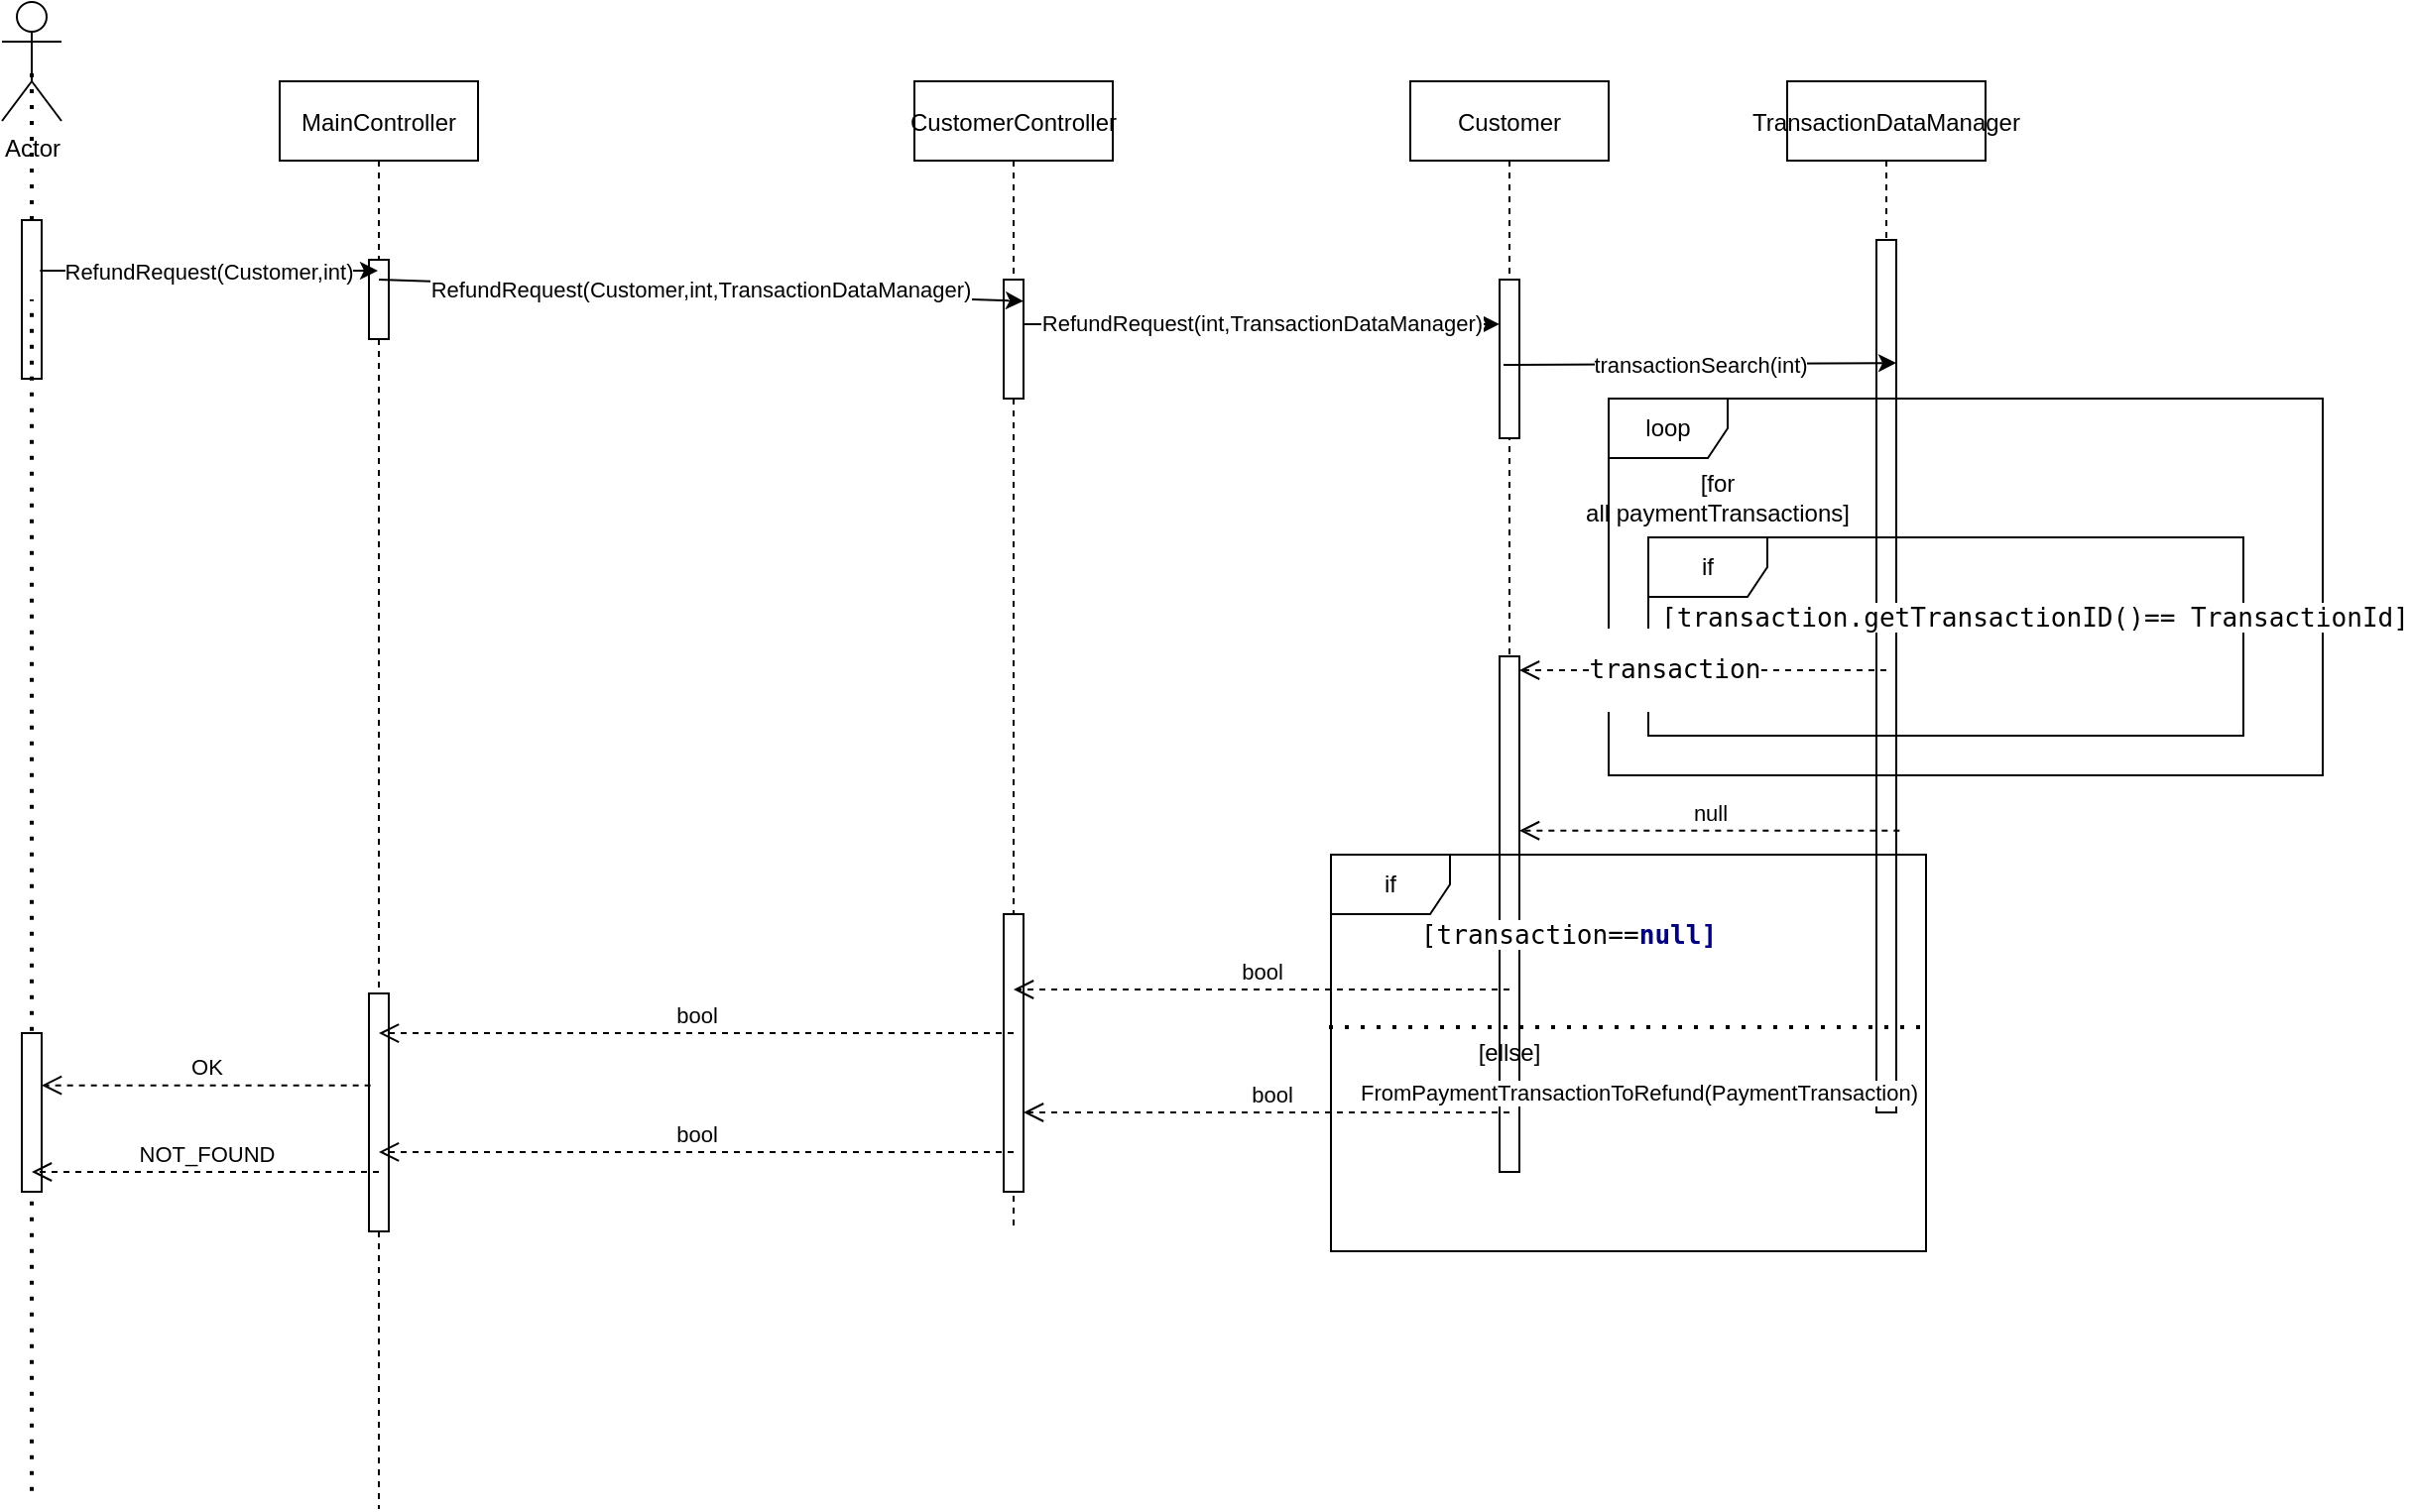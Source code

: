 <mxfile version="13.9.9" type="device"><diagram id="kgpKYQtTHZ0yAKxKKP6v" name="Page-1"><mxGraphModel dx="710" dy="412" grid="1" gridSize="10" guides="1" tooltips="1" connect="1" arrows="1" fold="1" page="1" pageScale="1" pageWidth="850" pageHeight="1100" math="0" shadow="0"><root><mxCell id="0"/><mxCell id="1" parent="0"/><mxCell id="3nuBFxr9cyL0pnOWT2aG-1" value="MainController" style="shape=umlLifeline;perimeter=lifelinePerimeter;container=1;collapsible=0;recursiveResize=0;rounded=0;shadow=0;strokeWidth=1;" parent="1" vertex="1"><mxGeometry x="170" y="80" width="100" height="720" as="geometry"/></mxCell><mxCell id="3nuBFxr9cyL0pnOWT2aG-2" value="" style="points=[];perimeter=orthogonalPerimeter;rounded=0;shadow=0;strokeWidth=1;" parent="3nuBFxr9cyL0pnOWT2aG-1" vertex="1"><mxGeometry x="45" y="90" width="10" height="40" as="geometry"/></mxCell><mxCell id="3nuBFxr9cyL0pnOWT2aG-5" value="CustomerController" style="shape=umlLifeline;perimeter=lifelinePerimeter;container=1;collapsible=0;recursiveResize=0;rounded=0;shadow=0;strokeWidth=1;" parent="1" vertex="1"><mxGeometry x="490" y="80" width="100" height="580" as="geometry"/></mxCell><mxCell id="3nuBFxr9cyL0pnOWT2aG-6" value="" style="points=[];perimeter=orthogonalPerimeter;rounded=0;shadow=0;strokeWidth=1;" parent="3nuBFxr9cyL0pnOWT2aG-5" vertex="1"><mxGeometry x="45" y="100" width="10" height="60" as="geometry"/></mxCell><mxCell id="wLxXPYywCne0wIUQuyCu-27" value="" style="html=1;points=[];perimeter=orthogonalPerimeter;" vertex="1" parent="3nuBFxr9cyL0pnOWT2aG-5"><mxGeometry x="45" y="420" width="10" height="140" as="geometry"/></mxCell><mxCell id="wLxXPYywCne0wIUQuyCu-1" value="Actor" style="shape=umlActor;verticalLabelPosition=bottom;verticalAlign=top;html=1;outlineConnect=0;" vertex="1" parent="1"><mxGeometry x="30" y="40" width="30" height="60" as="geometry"/></mxCell><mxCell id="wLxXPYywCne0wIUQuyCu-2" value="" style="endArrow=none;dashed=1;html=1;dashPattern=1 3;strokeWidth=2;entryX=0.5;entryY=0.5;entryDx=0;entryDy=0;entryPerimeter=0;" edge="1" parent="1" source="wLxXPYywCne0wIUQuyCu-3" target="wLxXPYywCne0wIUQuyCu-1"><mxGeometry width="50" height="50" relative="1" as="geometry"><mxPoint x="45" y="450" as="sourcePoint"/><mxPoint x="450" y="230" as="targetPoint"/></mxGeometry></mxCell><mxCell id="wLxXPYywCne0wIUQuyCu-3" value="" style="html=1;points=[];perimeter=orthogonalPerimeter;" vertex="1" parent="1"><mxGeometry x="40" y="150" width="10" height="80" as="geometry"/></mxCell><mxCell id="wLxXPYywCne0wIUQuyCu-4" value="" style="endArrow=none;dashed=1;html=1;dashPattern=1 3;strokeWidth=2;entryX=0.5;entryY=0.5;entryDx=0;entryDy=0;entryPerimeter=0;" edge="1" parent="1" target="wLxXPYywCne0wIUQuyCu-3"><mxGeometry width="50" height="50" relative="1" as="geometry"><mxPoint x="45" y="790.833" as="sourcePoint"/><mxPoint x="45" y="70" as="targetPoint"/></mxGeometry></mxCell><mxCell id="wLxXPYywCne0wIUQuyCu-5" value="RefundRequest(Customer,int)" style="endArrow=classic;html=1;exitX=0.917;exitY=0.319;exitDx=0;exitDy=0;exitPerimeter=0;" edge="1" parent="1" source="wLxXPYywCne0wIUQuyCu-3" target="3nuBFxr9cyL0pnOWT2aG-1"><mxGeometry width="50" height="50" relative="1" as="geometry"><mxPoint x="400" y="280" as="sourcePoint"/><mxPoint x="450" y="230" as="targetPoint"/></mxGeometry></mxCell><mxCell id="wLxXPYywCne0wIUQuyCu-6" value="RefundRequest(Customer,int,TransactionDataManager)" style="endArrow=classic;html=1;entryX=1;entryY=0.181;entryDx=0;entryDy=0;entryPerimeter=0;" edge="1" parent="1" target="3nuBFxr9cyL0pnOWT2aG-6"><mxGeometry width="50" height="50" relative="1" as="geometry"><mxPoint x="220" y="180" as="sourcePoint"/><mxPoint x="450" y="230" as="targetPoint"/></mxGeometry></mxCell><mxCell id="wLxXPYywCne0wIUQuyCu-7" value="Customer" style="shape=umlLifeline;perimeter=lifelinePerimeter;container=1;collapsible=0;recursiveResize=0;rounded=0;shadow=0;strokeWidth=1;" vertex="1" parent="1"><mxGeometry x="740" y="80" width="100" height="550" as="geometry"/></mxCell><mxCell id="wLxXPYywCne0wIUQuyCu-8" value="" style="points=[];perimeter=orthogonalPerimeter;rounded=0;shadow=0;strokeWidth=1;" vertex="1" parent="wLxXPYywCne0wIUQuyCu-7"><mxGeometry x="45" y="100" width="10" height="80" as="geometry"/></mxCell><mxCell id="wLxXPYywCne0wIUQuyCu-17" value="" style="html=1;points=[];perimeter=orthogonalPerimeter;" vertex="1" parent="wLxXPYywCne0wIUQuyCu-7"><mxGeometry x="45" y="290" width="10" height="260" as="geometry"/></mxCell><mxCell id="wLxXPYywCne0wIUQuyCu-9" value="RefundRequest(int,TransactionDataManager)" style="endArrow=classic;html=1;entryX=0;entryY=0.281;entryDx=0;entryDy=0;entryPerimeter=0;" edge="1" parent="1" source="3nuBFxr9cyL0pnOWT2aG-6" target="wLxXPYywCne0wIUQuyCu-8"><mxGeometry width="50" height="50" relative="1" as="geometry"><mxPoint x="400" y="280" as="sourcePoint"/><mxPoint x="450" y="230" as="targetPoint"/></mxGeometry></mxCell><mxCell id="wLxXPYywCne0wIUQuyCu-10" value="TransactionDataManager" style="shape=umlLifeline;perimeter=lifelinePerimeter;container=1;collapsible=0;recursiveResize=0;rounded=0;shadow=0;strokeWidth=1;" vertex="1" parent="1"><mxGeometry x="930" y="80" width="100" height="520" as="geometry"/></mxCell><mxCell id="wLxXPYywCne0wIUQuyCu-11" value="" style="points=[];perimeter=orthogonalPerimeter;rounded=0;shadow=0;strokeWidth=1;" vertex="1" parent="wLxXPYywCne0wIUQuyCu-10"><mxGeometry x="45" y="80" width="10" height="440" as="geometry"/></mxCell><mxCell id="wLxXPYywCne0wIUQuyCu-12" value="transactionSearch(int)" style="endArrow=classic;html=1;exitX=0.2;exitY=0.538;exitDx=0;exitDy=0;exitPerimeter=0;entryX=1;entryY=0.141;entryDx=0;entryDy=0;entryPerimeter=0;" edge="1" parent="1" source="wLxXPYywCne0wIUQuyCu-8" target="wLxXPYywCne0wIUQuyCu-11"><mxGeometry width="50" height="50" relative="1" as="geometry"><mxPoint x="510" y="280" as="sourcePoint"/><mxPoint x="920" y="218" as="targetPoint"/><Array as="points"/></mxGeometry></mxCell><mxCell id="wLxXPYywCne0wIUQuyCu-13" value="loop" style="shape=umlFrame;whiteSpace=wrap;html=1;" vertex="1" parent="1"><mxGeometry x="840" y="240" width="360" height="190" as="geometry"/></mxCell><mxCell id="wLxXPYywCne0wIUQuyCu-14" value="[for all&amp;nbsp;paymentTransactions]" style="text;html=1;strokeColor=none;fillColor=none;align=center;verticalAlign=middle;whiteSpace=wrap;rounded=0;" vertex="1" parent="1"><mxGeometry x="820" y="280" width="150" height="20" as="geometry"/></mxCell><mxCell id="wLxXPYywCne0wIUQuyCu-15" value="if" style="shape=umlFrame;whiteSpace=wrap;html=1;" vertex="1" parent="1"><mxGeometry x="860" y="310" width="300" height="100" as="geometry"/></mxCell><mxCell id="wLxXPYywCne0wIUQuyCu-16" value="&lt;div style=&quot;background-color: rgb(255 , 255 , 255) ; font-family: &amp;#34;jetbrains mono&amp;#34; , monospace ; font-size: 9.8pt&quot;&gt;&lt;pre&gt;[transaction.getTransactionID()== TransactionId]&lt;/pre&gt;&lt;/div&gt;" style="text;html=1;strokeColor=none;fillColor=none;align=center;verticalAlign=middle;whiteSpace=wrap;rounded=0;" vertex="1" parent="1"><mxGeometry x="1040" y="340" width="30" height="20" as="geometry"/></mxCell><mxCell id="wLxXPYywCne0wIUQuyCu-21" value="&lt;div style=&quot;background-color: #ffffff ; color: #000000 ; font-family: &amp;quot;jetbrains mono&amp;quot; , monospace ; font-size: 9.8pt&quot;&gt;&lt;pre&gt;transaction&lt;/pre&gt;&lt;/div&gt;" style="html=1;verticalAlign=bottom;endArrow=open;dashed=1;endSize=8;exitX=0.4;exitY=0.67;exitDx=0;exitDy=0;exitPerimeter=0;" edge="1" parent="1" source="wLxXPYywCne0wIUQuyCu-15" target="wLxXPYywCne0wIUQuyCu-17"><mxGeometry x="0.157" y="23" relative="1" as="geometry"><mxPoint x="920" y="377" as="sourcePoint"/><mxPoint x="1130" y="400" as="targetPoint"/><mxPoint as="offset"/></mxGeometry></mxCell><mxCell id="wLxXPYywCne0wIUQuyCu-22" value="null" style="html=1;verticalAlign=bottom;endArrow=open;dashed=1;endSize=8;exitX=1.167;exitY=0.677;exitDx=0;exitDy=0;exitPerimeter=0;" edge="1" parent="1" source="wLxXPYywCne0wIUQuyCu-11" target="wLxXPYywCne0wIUQuyCu-17"><mxGeometry relative="1" as="geometry"><mxPoint x="915" y="460" as="sourcePoint"/><mxPoint x="790" y="440" as="targetPoint"/></mxGeometry></mxCell><mxCell id="wLxXPYywCne0wIUQuyCu-23" value="if" style="shape=umlFrame;whiteSpace=wrap;html=1;" vertex="1" parent="1"><mxGeometry x="700" y="470" width="300" height="200" as="geometry"/></mxCell><mxCell id="wLxXPYywCne0wIUQuyCu-25" value="&lt;div style=&quot;background-color: rgb(255 , 255 , 255) ; font-family: &amp;#34;jetbrains mono&amp;#34; , monospace ; font-size: 9.8pt&quot;&gt;&lt;pre&gt;[transaction==&lt;span style=&quot;color: #000080 ; font-weight: bold&quot;&gt;null]&lt;/span&gt;&lt;/pre&gt;&lt;/div&gt;" style="text;html=1;strokeColor=none;fillColor=none;align=center;verticalAlign=middle;whiteSpace=wrap;rounded=0;" vertex="1" parent="1"><mxGeometry x="800" y="500" width="40" height="20" as="geometry"/></mxCell><mxCell id="wLxXPYywCne0wIUQuyCu-28" value="bool" style="html=1;verticalAlign=bottom;endArrow=open;dashed=1;endSize=8;exitX=0.3;exitY=0.34;exitDx=0;exitDy=0;exitPerimeter=0;" edge="1" parent="1" source="wLxXPYywCne0wIUQuyCu-23" target="3nuBFxr9cyL0pnOWT2aG-5"><mxGeometry relative="1" as="geometry"><mxPoint x="840" y="470" as="sourcePoint"/><mxPoint x="760" y="470" as="targetPoint"/></mxGeometry></mxCell><mxCell id="wLxXPYywCne0wIUQuyCu-29" value="" style="endArrow=none;dashed=1;html=1;dashPattern=1 3;strokeWidth=2;entryX=1;entryY=0.435;entryDx=0;entryDy=0;entryPerimeter=0;" edge="1" parent="1" target="wLxXPYywCne0wIUQuyCu-23"><mxGeometry width="50" height="50" relative="1" as="geometry"><mxPoint x="699" y="557" as="sourcePoint"/><mxPoint x="820" y="450" as="targetPoint"/></mxGeometry></mxCell><mxCell id="wLxXPYywCne0wIUQuyCu-30" value="bool" style="html=1;verticalAlign=bottom;endArrow=open;dashed=1;endSize=8;" edge="1" parent="1" target="wLxXPYywCne0wIUQuyCu-27"><mxGeometry x="-0.02" relative="1" as="geometry"><mxPoint x="790" y="600" as="sourcePoint"/><mxPoint x="760" y="470" as="targetPoint"/><mxPoint as="offset"/></mxGeometry></mxCell><mxCell id="wLxXPYywCne0wIUQuyCu-31" value="[ellse]" style="text;html=1;strokeColor=none;fillColor=none;align=center;verticalAlign=middle;whiteSpace=wrap;rounded=0;" vertex="1" parent="1"><mxGeometry x="770" y="560" width="40" height="20" as="geometry"/></mxCell><mxCell id="wLxXPYywCne0wIUQuyCu-32" value="FromPaymentTransactionToRefund(PaymentTransaction)" style="endArrow=classic;html=1;" edge="1" parent="1"><mxGeometry width="50" height="50" relative="1" as="geometry"><mxPoint x="790" y="590" as="sourcePoint"/><mxPoint x="920" y="590" as="targetPoint"/></mxGeometry></mxCell><mxCell id="wLxXPYywCne0wIUQuyCu-35" value="" style="html=1;points=[];perimeter=orthogonalPerimeter;" vertex="1" parent="1"><mxGeometry x="215" y="540" width="10" height="120" as="geometry"/></mxCell><mxCell id="wLxXPYywCne0wIUQuyCu-36" value="bool" style="html=1;verticalAlign=bottom;endArrow=open;dashed=1;endSize=8;exitX=0.5;exitY=0.857;exitDx=0;exitDy=0;exitPerimeter=0;" edge="1" parent="1" source="wLxXPYywCne0wIUQuyCu-27" target="3nuBFxr9cyL0pnOWT2aG-1"><mxGeometry relative="1" as="geometry"><mxPoint x="390" y="600" as="sourcePoint"/><mxPoint x="310" y="600" as="targetPoint"/></mxGeometry></mxCell><mxCell id="wLxXPYywCne0wIUQuyCu-37" value="bool" style="html=1;verticalAlign=bottom;endArrow=open;dashed=1;endSize=8;exitX=0.5;exitY=0.429;exitDx=0;exitDy=0;exitPerimeter=0;" edge="1" parent="1" source="wLxXPYywCne0wIUQuyCu-27" target="3nuBFxr9cyL0pnOWT2aG-1"><mxGeometry relative="1" as="geometry"><mxPoint x="390" y="600" as="sourcePoint"/><mxPoint x="310" y="600" as="targetPoint"/></mxGeometry></mxCell><mxCell id="wLxXPYywCne0wIUQuyCu-38" value="OK" style="html=1;verticalAlign=bottom;endArrow=open;dashed=1;endSize=8;exitX=0.083;exitY=0.386;exitDx=0;exitDy=0;exitPerimeter=0;" edge="1" parent="1" source="wLxXPYywCne0wIUQuyCu-35" target="wLxXPYywCne0wIUQuyCu-39"><mxGeometry relative="1" as="geometry"><mxPoint x="160" y="610" as="sourcePoint"/><mxPoint x="50" y="570" as="targetPoint"/></mxGeometry></mxCell><mxCell id="wLxXPYywCne0wIUQuyCu-39" value="" style="html=1;points=[];perimeter=orthogonalPerimeter;" vertex="1" parent="1"><mxGeometry x="40" y="560.0" width="10" height="80" as="geometry"/></mxCell><mxCell id="wLxXPYywCne0wIUQuyCu-40" value="NOT_FOUND" style="html=1;verticalAlign=bottom;endArrow=open;dashed=1;endSize=8;" edge="1" parent="1"><mxGeometry relative="1" as="geometry"><mxPoint x="220" y="630" as="sourcePoint"/><mxPoint x="45" y="630" as="targetPoint"/></mxGeometry></mxCell></root></mxGraphModel></diagram></mxfile>